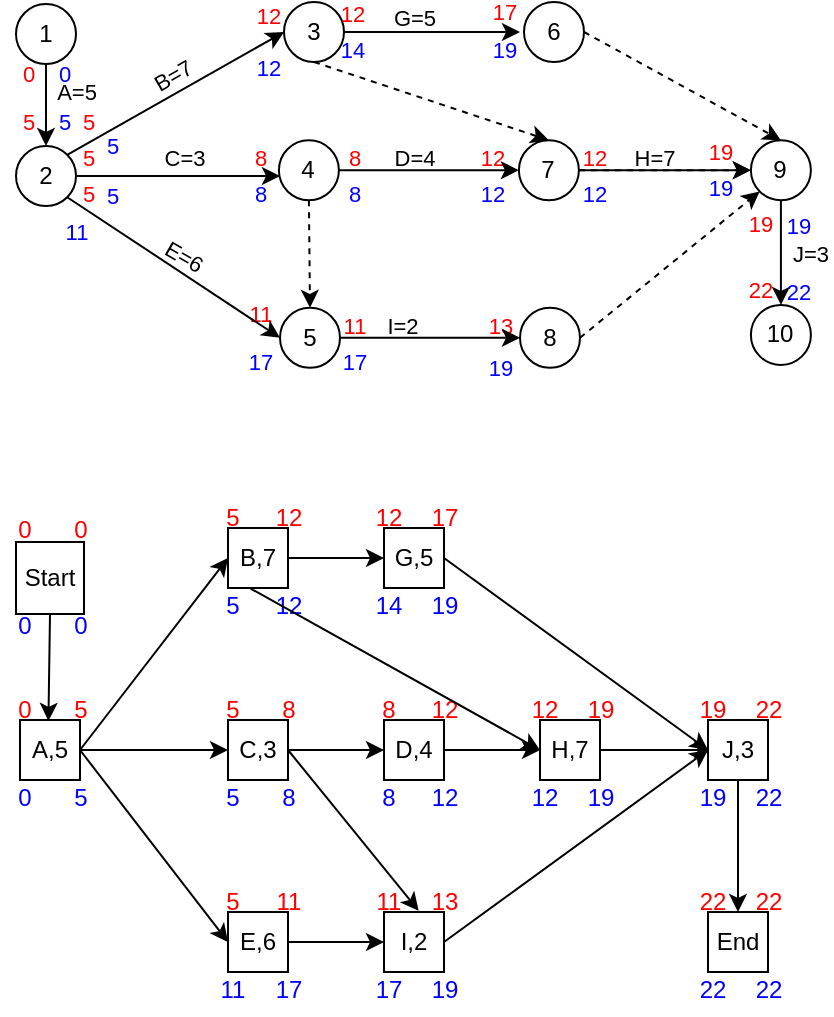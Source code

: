 <mxfile version="15.8.9" type="device"><diagram id="uVX4s0D0D5wJPkP-aXbL" name="Page-1"><mxGraphModel dx="865" dy="484" grid="0" gridSize="6" guides="0" tooltips="1" connect="1" arrows="1" fold="1" page="1" pageScale="1" pageWidth="827" pageHeight="1169" math="0" shadow="0"><root><mxCell id="0"/><mxCell id="1" parent="0"/><mxCell id="Ja3erZpNM0icFatJ61f2-1" value="1" style="ellipse;whiteSpace=wrap;html=1;aspect=fixed;labelBackgroundColor=none;" parent="1" vertex="1"><mxGeometry x="198" y="19" width="30" height="30" as="geometry"/></mxCell><mxCell id="Ja3erZpNM0icFatJ61f2-2" value="2" style="ellipse;whiteSpace=wrap;html=1;aspect=fixed;labelBackgroundColor=none;" parent="1" vertex="1"><mxGeometry x="198" y="90" width="30" height="30" as="geometry"/></mxCell><mxCell id="Ja3erZpNM0icFatJ61f2-9" value="" style="endArrow=classic;html=1;rounded=0;labelBackgroundColor=none;entryX=0.5;entryY=0;entryDx=0;entryDy=0;exitX=0.5;exitY=1;exitDx=0;exitDy=0;" parent="1" source="Ja3erZpNM0icFatJ61f2-1" target="Ja3erZpNM0icFatJ61f2-2" edge="1"><mxGeometry width="50" height="50" relative="1" as="geometry"><mxPoint x="213" y="54" as="sourcePoint"/><mxPoint x="356" y="192" as="targetPoint"/></mxGeometry></mxCell><mxCell id="Ja3erZpNM0icFatJ61f2-10" value="A=5&lt;br&gt;" style="edgeLabel;html=1;align=center;verticalAlign=middle;resizable=0;points=[];labelBackgroundColor=none;" parent="Ja3erZpNM0icFatJ61f2-9" vertex="1" connectable="0"><mxGeometry x="-0.162" relative="1" as="geometry"><mxPoint x="15" y="-3" as="offset"/></mxGeometry></mxCell><mxCell id="Ja3erZpNM0icFatJ61f2-11" value="0" style="edgeLabel;html=1;align=center;verticalAlign=middle;resizable=0;points=[];labelBackgroundColor=none;fontColor=#FF0000;" parent="Ja3erZpNM0icFatJ61f2-9" vertex="1" connectable="0"><mxGeometry x="-0.796" y="2" relative="1" as="geometry"><mxPoint x="-11" y="1" as="offset"/></mxGeometry></mxCell><mxCell id="Ja3erZpNM0icFatJ61f2-12" value="5" style="edgeLabel;html=1;align=center;verticalAlign=middle;resizable=0;points=[];labelBackgroundColor=none;fontColor=#FF0000;" parent="Ja3erZpNM0icFatJ61f2-9" vertex="1" connectable="0"><mxGeometry x="0.715" relative="1" as="geometry"><mxPoint x="-9" y="-6" as="offset"/></mxGeometry></mxCell><mxCell id="Ja3erZpNM0icFatJ61f2-41" value="0" style="edgeLabel;html=1;align=center;verticalAlign=middle;resizable=0;points=[];labelBackgroundColor=none;fontColor=#0000FF;" parent="Ja3erZpNM0icFatJ61f2-9" vertex="1" connectable="0"><mxGeometry x="-0.796" y="2" relative="1" as="geometry"><mxPoint x="7" y="1" as="offset"/></mxGeometry></mxCell><mxCell id="Ja3erZpNM0icFatJ61f2-42" value="5" style="edgeLabel;html=1;align=center;verticalAlign=middle;resizable=0;points=[];labelBackgroundColor=none;fontColor=#0000FF;" parent="Ja3erZpNM0icFatJ61f2-9" vertex="1" connectable="0"><mxGeometry x="0.715" relative="1" as="geometry"><mxPoint x="9" y="-6" as="offset"/></mxGeometry></mxCell><mxCell id="r0F6bWUmdXUoHS1AYAw5-54" value="5" style="edgeLabel;html=1;align=center;verticalAlign=middle;resizable=0;points=[];labelBackgroundColor=none;fontColor=#FF0000;" vertex="1" connectable="0" parent="Ja3erZpNM0icFatJ61f2-9"><mxGeometry x="0.715" relative="1" as="geometry"><mxPoint x="21" y="-6" as="offset"/></mxGeometry></mxCell><mxCell id="r0F6bWUmdXUoHS1AYAw5-55" value="5" style="edgeLabel;html=1;align=center;verticalAlign=middle;resizable=0;points=[];labelBackgroundColor=none;fontColor=#FF0000;" vertex="1" connectable="0" parent="Ja3erZpNM0icFatJ61f2-9"><mxGeometry x="0.715" relative="1" as="geometry"><mxPoint x="21" y="12" as="offset"/></mxGeometry></mxCell><mxCell id="r0F6bWUmdXUoHS1AYAw5-56" value="5" style="edgeLabel;html=1;align=center;verticalAlign=middle;resizable=0;points=[];labelBackgroundColor=none;fontColor=#FF0000;" vertex="1" connectable="0" parent="Ja3erZpNM0icFatJ61f2-9"><mxGeometry x="0.715" relative="1" as="geometry"><mxPoint x="21" y="30" as="offset"/></mxGeometry></mxCell><mxCell id="Ja3erZpNM0icFatJ61f2-20" value="3" style="ellipse;whiteSpace=wrap;html=1;aspect=fixed;labelBackgroundColor=none;" parent="1" vertex="1"><mxGeometry x="332" y="18" width="30" height="30" as="geometry"/></mxCell><mxCell id="Ja3erZpNM0icFatJ61f2-21" value="" style="endArrow=classic;html=1;rounded=0;labelBackgroundColor=none;entryX=0;entryY=0.5;entryDx=0;entryDy=0;exitX=1;exitY=0;exitDx=0;exitDy=0;" parent="1" source="Ja3erZpNM0icFatJ61f2-2" target="Ja3erZpNM0icFatJ61f2-20" edge="1"><mxGeometry width="50" height="50" relative="1" as="geometry"><mxPoint x="306" y="212" as="sourcePoint"/><mxPoint x="356" y="162" as="targetPoint"/></mxGeometry></mxCell><mxCell id="Ja3erZpNM0icFatJ61f2-23" value="12" style="edgeLabel;html=1;align=center;verticalAlign=middle;resizable=0;points=[];labelBackgroundColor=none;fontColor=#FF0000;" parent="Ja3erZpNM0icFatJ61f2-21" vertex="1" connectable="0"><mxGeometry x="0.724" y="-1" relative="1" as="geometry"><mxPoint x="6" y="-18" as="offset"/></mxGeometry></mxCell><mxCell id="Ja3erZpNM0icFatJ61f2-25" value="5" style="edgeLabel;html=1;align=center;verticalAlign=middle;resizable=0;points=[];labelBackgroundColor=none;fontColor=#0000FF;" parent="Ja3erZpNM0icFatJ61f2-21" vertex="1" connectable="0"><mxGeometry x="-0.64" relative="1" as="geometry"><mxPoint x="3" y="31" as="offset"/></mxGeometry></mxCell><mxCell id="Ja3erZpNM0icFatJ61f2-26" value="12" style="edgeLabel;html=1;align=center;verticalAlign=middle;resizable=0;points=[];labelBackgroundColor=none;fontColor=#0000FF;" parent="Ja3erZpNM0icFatJ61f2-21" vertex="1" connectable="0"><mxGeometry x="0.724" y="-1" relative="1" as="geometry"><mxPoint x="6" y="8" as="offset"/></mxGeometry></mxCell><mxCell id="r0F6bWUmdXUoHS1AYAw5-51" value="B=7" style="edgeLabel;html=1;align=center;verticalAlign=middle;resizable=0;points=[];rotation=-30;labelBackgroundColor=none;" vertex="1" connectable="0" parent="Ja3erZpNM0icFatJ61f2-21"><mxGeometry x="-0.252" y="1" relative="1" as="geometry"><mxPoint x="12" y="-16" as="offset"/></mxGeometry></mxCell><mxCell id="Ja3erZpNM0icFatJ61f2-47" value="" style="endArrow=classic;html=1;rounded=0;labelBackgroundColor=none;exitX=1;exitY=0.5;exitDx=0;exitDy=0;" parent="1" source="Ja3erZpNM0icFatJ61f2-20" edge="1"><mxGeometry width="50" height="50" relative="1" as="geometry"><mxPoint x="306" y="200" as="sourcePoint"/><mxPoint x="450" y="33" as="targetPoint"/></mxGeometry></mxCell><mxCell id="Ja3erZpNM0icFatJ61f2-48" value="G=5" style="edgeLabel;html=1;align=center;verticalAlign=middle;resizable=0;points=[];rotation=0;labelBackgroundColor=none;" parent="Ja3erZpNM0icFatJ61f2-47" vertex="1" connectable="0"><mxGeometry x="-0.153" y="1" relative="1" as="geometry"><mxPoint x="-3" y="-6" as="offset"/></mxGeometry></mxCell><mxCell id="Ja3erZpNM0icFatJ61f2-49" value="12" style="edgeLabel;html=1;align=center;verticalAlign=middle;resizable=0;points=[];labelBackgroundColor=none;fontColor=#FF0000;" parent="Ja3erZpNM0icFatJ61f2-47" vertex="1" connectable="0"><mxGeometry x="-0.815" y="3" relative="1" as="geometry"><mxPoint x="-4" y="-6" as="offset"/></mxGeometry></mxCell><mxCell id="Ja3erZpNM0icFatJ61f2-50" value="17" style="edgeLabel;html=1;align=center;verticalAlign=middle;resizable=0;points=[];labelBackgroundColor=none;fontColor=#FF0000;" parent="Ja3erZpNM0icFatJ61f2-47" vertex="1" connectable="0"><mxGeometry x="0.805" relative="1" as="geometry"><mxPoint y="-10" as="offset"/></mxGeometry></mxCell><mxCell id="Ja3erZpNM0icFatJ61f2-52" value="14" style="edgeLabel;html=1;align=center;verticalAlign=middle;resizable=0;points=[];labelBackgroundColor=none;fontColor=#0000FF;" parent="Ja3erZpNM0icFatJ61f2-47" vertex="1" connectable="0"><mxGeometry x="-0.815" y="3" relative="1" as="geometry"><mxPoint x="-4" y="12" as="offset"/></mxGeometry></mxCell><mxCell id="Ja3erZpNM0icFatJ61f2-55" value="Start" style="rounded=0;whiteSpace=wrap;html=1;labelBackgroundColor=none;fontColor=#000000;" parent="1" vertex="1"><mxGeometry x="198" y="288" width="34" height="36" as="geometry"/></mxCell><mxCell id="Ja3erZpNM0icFatJ61f2-56" value="A,5" style="rounded=0;whiteSpace=wrap;html=1;labelBackgroundColor=none;fontColor=#000000;aspect=fixed;" parent="1" vertex="1"><mxGeometry x="200" y="377" width="30" height="30" as="geometry"/></mxCell><mxCell id="Ja3erZpNM0icFatJ61f2-65" value="" style="endArrow=classic;html=1;rounded=0;labelBackgroundColor=none;fontColor=#000000;entryX=1.011;entryY=0.682;entryDx=0;entryDy=0;exitX=1;exitY=0.5;exitDx=0;exitDy=0;entryPerimeter=0;" parent="1" source="r0F6bWUmdXUoHS1AYAw5-90" target="r0F6bWUmdXUoHS1AYAw5-111" edge="1"><mxGeometry width="50" height="50" relative="1" as="geometry"><mxPoint x="534" y="344" as="sourcePoint"/><mxPoint x="734" y="288" as="targetPoint"/></mxGeometry></mxCell><mxCell id="Ja3erZpNM0icFatJ61f2-67" value="" style="endArrow=classic;html=1;rounded=0;labelBackgroundColor=none;fontColor=#000000;entryX=0;entryY=0.5;entryDx=0;entryDy=0;exitX=1;exitY=0.5;exitDx=0;exitDy=0;" parent="1" source="Ja3erZpNM0icFatJ61f2-56" target="r0F6bWUmdXUoHS1AYAw5-90" edge="1"><mxGeometry width="50" height="50" relative="1" as="geometry"><mxPoint x="336" y="340.5" as="sourcePoint"/><mxPoint x="426" y="258" as="targetPoint"/></mxGeometry></mxCell><mxCell id="Ja3erZpNM0icFatJ61f2-68" value="" style="endArrow=classic;html=1;rounded=0;labelBackgroundColor=none;fontColor=#000000;entryX=0;entryY=0.5;entryDx=0;entryDy=0;exitX=1;exitY=0.5;exitDx=0;exitDy=0;" parent="1" source="Ja3erZpNM0icFatJ61f2-82" target="r0F6bWUmdXUoHS1AYAw5-100" edge="1"><mxGeometry width="50" height="50" relative="1" as="geometry"><mxPoint x="334" y="283" as="sourcePoint"/><mxPoint x="422" y="282" as="targetPoint"/></mxGeometry></mxCell><mxCell id="Ja3erZpNM0icFatJ61f2-70" value="" style="endArrow=classic;html=1;rounded=0;labelBackgroundColor=none;fontColor=#000000;entryX=0;entryY=0.5;entryDx=0;entryDy=0;exitX=1;exitY=0.5;exitDx=0;exitDy=0;" parent="1" source="Ja3erZpNM0icFatJ61f2-56" target="r0F6bWUmdXUoHS1AYAw5-95" edge="1"><mxGeometry width="50" height="50" relative="1" as="geometry"><mxPoint x="582.0" y="314.0" as="sourcePoint"/><mxPoint x="658" y="246" as="targetPoint"/></mxGeometry></mxCell><mxCell id="Ja3erZpNM0icFatJ61f2-71" value="" style="endArrow=classic;html=1;rounded=0;labelBackgroundColor=none;fontColor=#000000;entryX=0;entryY=0.5;entryDx=0;entryDy=0;exitX=1;exitY=0.5;exitDx=0;exitDy=0;" parent="1" source="Ja3erZpNM0icFatJ61f2-56" target="Ja3erZpNM0icFatJ61f2-82" edge="1"><mxGeometry width="50" height="50" relative="1" as="geometry"><mxPoint x="254" y="336" as="sourcePoint"/><mxPoint x="304.0" y="283" as="targetPoint"/></mxGeometry></mxCell><mxCell id="Ja3erZpNM0icFatJ61f2-73" value="" style="endArrow=classic;html=1;rounded=0;labelBackgroundColor=none;fontColor=#000000;entryX=1.009;entryY=0.728;entryDx=0;entryDy=0;exitX=0.5;exitY=1;exitDx=0;exitDy=0;entryPerimeter=0;" parent="1" source="Ja3erZpNM0icFatJ61f2-55" target="Ja3erZpNM0icFatJ61f2-78" edge="1"><mxGeometry width="50" height="50" relative="1" as="geometry"><mxPoint x="304" y="444" as="sourcePoint"/><mxPoint x="354" y="394" as="targetPoint"/></mxGeometry></mxCell><mxCell id="Ja3erZpNM0icFatJ61f2-78" value="0" style="text;html=1;align=center;verticalAlign=middle;resizable=0;points=[];autosize=1;strokeColor=none;fillColor=none;fontColor=#FF0000;" parent="1" vertex="1"><mxGeometry x="190" y="360" width="24" height="24" as="geometry"/></mxCell><mxCell id="Ja3erZpNM0icFatJ61f2-79" value="5" style="text;html=1;align=center;verticalAlign=middle;resizable=0;points=[];autosize=1;strokeColor=none;fillColor=none;fontColor=#FF0000;" parent="1" vertex="1"><mxGeometry x="218" y="360" width="24" height="24" as="geometry"/></mxCell><mxCell id="Ja3erZpNM0icFatJ61f2-80" value="0" style="text;html=1;align=center;verticalAlign=middle;resizable=0;points=[];autosize=1;strokeColor=none;fillColor=none;fontColor=#0000FF;" parent="1" vertex="1"><mxGeometry x="190" y="404" width="24" height="24" as="geometry"/></mxCell><mxCell id="Ja3erZpNM0icFatJ61f2-81" value="5" style="text;html=1;align=center;verticalAlign=middle;resizable=0;points=[];autosize=1;strokeColor=none;fillColor=none;fontColor=#0000FF;" parent="1" vertex="1"><mxGeometry x="218" y="404" width="24" height="24" as="geometry"/></mxCell><mxCell id="Ja3erZpNM0icFatJ61f2-82" value="B,7" style="rounded=0;whiteSpace=wrap;html=1;labelBackgroundColor=none;fontColor=#000000;aspect=fixed;" parent="1" vertex="1"><mxGeometry x="304" y="281" width="30" height="30" as="geometry"/></mxCell><mxCell id="Ja3erZpNM0icFatJ61f2-83" value="5" style="text;html=1;align=center;verticalAlign=middle;resizable=0;points=[];autosize=1;strokeColor=none;fillColor=none;fontColor=#FF0000;" parent="1" vertex="1"><mxGeometry x="294" y="264" width="24" height="24" as="geometry"/></mxCell><mxCell id="Ja3erZpNM0icFatJ61f2-84" value="12" style="text;html=1;align=center;verticalAlign=middle;resizable=0;points=[];autosize=1;strokeColor=none;fillColor=none;fontColor=#FF0000;" parent="1" vertex="1"><mxGeometry x="319" y="264" width="30" height="24" as="geometry"/></mxCell><mxCell id="Ja3erZpNM0icFatJ61f2-85" value="5" style="text;html=1;align=center;verticalAlign=middle;resizable=0;points=[];autosize=1;strokeColor=none;fillColor=none;fontColor=#0000FF;" parent="1" vertex="1"><mxGeometry x="294" y="308" width="24" height="24" as="geometry"/></mxCell><mxCell id="Ja3erZpNM0icFatJ61f2-86" value="12" style="text;html=1;align=center;verticalAlign=middle;resizable=0;points=[];autosize=1;strokeColor=none;fillColor=none;fontColor=#0000FF;" parent="1" vertex="1"><mxGeometry x="319" y="308" width="30" height="24" as="geometry"/></mxCell><mxCell id="r0F6bWUmdXUoHS1AYAw5-3" value="" style="endArrow=classic;html=1;rounded=0;exitX=1;exitY=0.5;exitDx=0;exitDy=0;entryX=0;entryY=0.5;entryDx=0;entryDy=0;" edge="1" parent="1" source="Ja3erZpNM0icFatJ61f2-2"><mxGeometry width="50" height="50" relative="1" as="geometry"><mxPoint x="366" y="164" as="sourcePoint"/><mxPoint x="330.0" y="105" as="targetPoint"/></mxGeometry></mxCell><mxCell id="r0F6bWUmdXUoHS1AYAw5-52" value="C=3" style="edgeLabel;html=1;align=center;verticalAlign=middle;resizable=0;points=[];labelBackgroundColor=none;" vertex="1" connectable="0" parent="r0F6bWUmdXUoHS1AYAw5-3"><mxGeometry x="-0.337" y="-2" relative="1" as="geometry"><mxPoint x="20" y="-11" as="offset"/></mxGeometry></mxCell><mxCell id="r0F6bWUmdXUoHS1AYAw5-5" value="4" style="ellipse;whiteSpace=wrap;html=1;aspect=fixed;labelBackgroundColor=none;" vertex="1" parent="1"><mxGeometry x="329.45" y="87.11" width="30" height="30" as="geometry"/></mxCell><mxCell id="r0F6bWUmdXUoHS1AYAw5-6" value="8" style="edgeLabel;html=1;align=center;verticalAlign=middle;resizable=0;points=[];labelBackgroundColor=none;fontColor=#FF0000;" vertex="1" connectable="0" parent="1"><mxGeometry x="320.003" y="96.002" as="geometry"/></mxCell><mxCell id="r0F6bWUmdXUoHS1AYAw5-8" value="8" style="edgeLabel;html=1;align=center;verticalAlign=middle;resizable=0;points=[];labelBackgroundColor=none;fontColor=#FF0000;" vertex="1" connectable="0" parent="1"><mxGeometry x="366.329" y="96.003" as="geometry"/></mxCell><mxCell id="r0F6bWUmdXUoHS1AYAw5-10" value="5" style="ellipse;whiteSpace=wrap;html=1;aspect=fixed;labelBackgroundColor=none;" vertex="1" parent="1"><mxGeometry x="330" y="170.89" width="30" height="30" as="geometry"/></mxCell><mxCell id="r0F6bWUmdXUoHS1AYAw5-11" value="11" style="edgeLabel;html=1;align=center;verticalAlign=middle;resizable=0;points=[];labelBackgroundColor=none;fontColor=#FF0000;" vertex="1" connectable="0" parent="1"><mxGeometry x="320.003" y="174.002" as="geometry"/></mxCell><mxCell id="r0F6bWUmdXUoHS1AYAw5-12" value="17" style="edgeLabel;html=1;align=center;verticalAlign=middle;resizable=0;points=[];labelBackgroundColor=none;fontColor=#0000FF;" vertex="1" connectable="0" parent="1"><mxGeometry x="320.003" y="198.052" as="geometry"/></mxCell><mxCell id="r0F6bWUmdXUoHS1AYAw5-13" value="11" style="edgeLabel;html=1;align=center;verticalAlign=middle;resizable=0;points=[];labelBackgroundColor=none;fontColor=#FF0000;" vertex="1" connectable="0" parent="1"><mxGeometry x="366.329" y="180.053" as="geometry"/></mxCell><mxCell id="r0F6bWUmdXUoHS1AYAw5-14" value="17" style="edgeLabel;html=1;align=center;verticalAlign=middle;resizable=0;points=[];labelBackgroundColor=none;fontColor=#0000FF;" vertex="1" connectable="0" parent="1"><mxGeometry x="366.329" y="198.053" as="geometry"/></mxCell><mxCell id="r0F6bWUmdXUoHS1AYAw5-15" value="6" style="ellipse;whiteSpace=wrap;html=1;aspect=fixed;labelBackgroundColor=none;" vertex="1" parent="1"><mxGeometry x="452" y="18" width="30" height="30" as="geometry"/></mxCell><mxCell id="r0F6bWUmdXUoHS1AYAw5-17" value="19" style="edgeLabel;html=1;align=center;verticalAlign=middle;resizable=0;points=[];labelBackgroundColor=none;fontColor=#0000FF;" vertex="1" connectable="0" parent="1"><mxGeometry x="442.0" y="41.998" as="geometry"/></mxCell><mxCell id="r0F6bWUmdXUoHS1AYAw5-64" value="" style="edgeStyle=orthogonalEdgeStyle;rounded=0;orthogonalLoop=1;jettySize=auto;html=1;dashed=1;labelBackgroundColor=none;" edge="1" parent="1" source="r0F6bWUmdXUoHS1AYAw5-20" target="r0F6bWUmdXUoHS1AYAw5-30"><mxGeometry relative="1" as="geometry"/></mxCell><mxCell id="r0F6bWUmdXUoHS1AYAw5-20" value="7" style="ellipse;whiteSpace=wrap;html=1;aspect=fixed;labelBackgroundColor=none;" vertex="1" parent="1"><mxGeometry x="449.45" y="87.11" width="30" height="30" as="geometry"/></mxCell><mxCell id="r0F6bWUmdXUoHS1AYAw5-21" value="12" style="edgeLabel;html=1;align=center;verticalAlign=middle;resizable=0;points=[];labelBackgroundColor=none;fontColor=#FF0000;" vertex="1" connectable="0" parent="1"><mxGeometry x="436.003" y="96.002" as="geometry"/></mxCell><mxCell id="r0F6bWUmdXUoHS1AYAw5-23" value="12" style="edgeLabel;html=1;align=center;verticalAlign=middle;resizable=0;points=[];labelBackgroundColor=none;fontColor=#FF0000;" vertex="1" connectable="0" parent="1"><mxGeometry x="486.329" y="96.003" as="geometry"/></mxCell><mxCell id="r0F6bWUmdXUoHS1AYAw5-25" value="8" style="ellipse;whiteSpace=wrap;html=1;aspect=fixed;labelBackgroundColor=none;" vertex="1" parent="1"><mxGeometry x="450" y="170.89" width="30" height="30" as="geometry"/></mxCell><mxCell id="r0F6bWUmdXUoHS1AYAw5-26" value="13" style="edgeLabel;html=1;align=center;verticalAlign=middle;resizable=0;points=[];labelBackgroundColor=none;fontColor=#FF0000;" vertex="1" connectable="0" parent="1"><mxGeometry x="440.003" y="180.052" as="geometry"/></mxCell><mxCell id="r0F6bWUmdXUoHS1AYAw5-27" value="19" style="edgeLabel;html=1;align=center;verticalAlign=middle;resizable=0;points=[];labelBackgroundColor=none;fontColor=#0000FF;" vertex="1" connectable="0" parent="1"><mxGeometry x="440.003" y="200.892" as="geometry"/></mxCell><mxCell id="r0F6bWUmdXUoHS1AYAw5-30" value="9" style="ellipse;whiteSpace=wrap;html=1;aspect=fixed;labelBackgroundColor=none;" vertex="1" parent="1"><mxGeometry x="565.45" y="87.11" width="30" height="30" as="geometry"/></mxCell><mxCell id="r0F6bWUmdXUoHS1AYAw5-31" value="19" style="edgeLabel;html=1;align=center;verticalAlign=middle;resizable=0;points=[];labelBackgroundColor=none;fontColor=#FF0000;" vertex="1" connectable="0" parent="1"><mxGeometry x="552.003" y="102.002" as="geometry"><mxPoint x="-2" y="-9" as="offset"/></mxGeometry></mxCell><mxCell id="r0F6bWUmdXUoHS1AYAw5-33" value="19" style="edgeLabel;html=1;align=center;verticalAlign=middle;resizable=0;points=[];labelBackgroundColor=none;fontColor=#FF0000;" vertex="1" connectable="0" parent="1"><mxGeometry x="585.999" y="102.113" as="geometry"><mxPoint x="-16" y="27" as="offset"/></mxGeometry></mxCell><mxCell id="r0F6bWUmdXUoHS1AYAw5-34" value="19" style="edgeLabel;html=1;align=center;verticalAlign=middle;resizable=0;points=[];labelBackgroundColor=none;fontColor=#0000FF;" vertex="1" connectable="0" parent="1"><mxGeometry x="605.999" y="117.113" as="geometry"><mxPoint x="-17" y="13" as="offset"/></mxGeometry></mxCell><mxCell id="r0F6bWUmdXUoHS1AYAw5-35" value="10" style="ellipse;whiteSpace=wrap;html=1;aspect=fixed;labelBackgroundColor=none;" vertex="1" parent="1"><mxGeometry x="565.45" y="169.44" width="30" height="30" as="geometry"/></mxCell><mxCell id="r0F6bWUmdXUoHS1AYAw5-36" value="22" style="edgeLabel;html=1;align=center;verticalAlign=middle;resizable=0;points=[];labelBackgroundColor=none;fontColor=#FF0000;" vertex="1" connectable="0" parent="1"><mxGeometry x="570.003" y="162.002" as="geometry"/></mxCell><mxCell id="r0F6bWUmdXUoHS1AYAw5-40" value="" style="endArrow=classic;html=1;rounded=0;entryX=0.5;entryY=0;entryDx=0;entryDy=0;exitX=0.5;exitY=1;exitDx=0;exitDy=0;labelBackgroundColor=none;" edge="1" parent="1" source="r0F6bWUmdXUoHS1AYAw5-30" target="r0F6bWUmdXUoHS1AYAw5-35"><mxGeometry width="50" height="50" relative="1" as="geometry"><mxPoint x="366" y="164" as="sourcePoint"/><mxPoint x="416" y="114" as="targetPoint"/></mxGeometry></mxCell><mxCell id="r0F6bWUmdXUoHS1AYAw5-63" value="J=3" style="edgeLabel;html=1;align=center;verticalAlign=middle;resizable=0;points=[];labelBackgroundColor=none;" vertex="1" connectable="0" parent="r0F6bWUmdXUoHS1AYAw5-40"><mxGeometry x="-0.316" y="1" relative="1" as="geometry"><mxPoint x="13" y="9" as="offset"/></mxGeometry></mxCell><mxCell id="r0F6bWUmdXUoHS1AYAw5-41" value="" style="endArrow=classic;html=1;rounded=0;entryX=0;entryY=0.5;entryDx=0;entryDy=0;exitX=1;exitY=0.5;exitDx=0;exitDy=0;labelBackgroundColor=none;" edge="1" parent="1" source="r0F6bWUmdXUoHS1AYAw5-20" target="r0F6bWUmdXUoHS1AYAw5-30"><mxGeometry width="50" height="50" relative="1" as="geometry"><mxPoint x="366" y="164" as="sourcePoint"/><mxPoint x="416" y="114" as="targetPoint"/></mxGeometry></mxCell><mxCell id="r0F6bWUmdXUoHS1AYAw5-59" value="H=7" style="edgeLabel;html=1;align=center;verticalAlign=middle;resizable=0;points=[];labelBackgroundColor=none;" vertex="1" connectable="0" parent="r0F6bWUmdXUoHS1AYAw5-41"><mxGeometry x="-0.208" y="1" relative="1" as="geometry"><mxPoint x="3" y="-5" as="offset"/></mxGeometry></mxCell><mxCell id="r0F6bWUmdXUoHS1AYAw5-42" value="" style="endArrow=classic;html=1;rounded=0;entryX=0;entryY=0.5;entryDx=0;entryDy=0;exitX=1;exitY=0.5;exitDx=0;exitDy=0;labelBackgroundColor=none;" edge="1" parent="1" source="r0F6bWUmdXUoHS1AYAw5-10" target="r0F6bWUmdXUoHS1AYAw5-25"><mxGeometry width="50" height="50" relative="1" as="geometry"><mxPoint x="366" y="164" as="sourcePoint"/><mxPoint x="416" y="114" as="targetPoint"/></mxGeometry></mxCell><mxCell id="r0F6bWUmdXUoHS1AYAw5-58" value="I=2" style="edgeLabel;html=1;align=center;verticalAlign=middle;resizable=0;points=[];labelBackgroundColor=none;" vertex="1" connectable="0" parent="r0F6bWUmdXUoHS1AYAw5-42"><mxGeometry x="-0.317" y="1" relative="1" as="geometry"><mxPoint y="-5" as="offset"/></mxGeometry></mxCell><mxCell id="r0F6bWUmdXUoHS1AYAw5-43" value="" style="endArrow=classic;html=1;rounded=0;entryX=0;entryY=0.5;entryDx=0;entryDy=0;exitX=1;exitY=0.5;exitDx=0;exitDy=0;labelBackgroundColor=none;" edge="1" parent="1" source="r0F6bWUmdXUoHS1AYAw5-5" target="r0F6bWUmdXUoHS1AYAw5-20"><mxGeometry width="50" height="50" relative="1" as="geometry"><mxPoint x="366" y="164" as="sourcePoint"/><mxPoint x="416" y="114" as="targetPoint"/></mxGeometry></mxCell><mxCell id="r0F6bWUmdXUoHS1AYAw5-57" value="D=4" style="edgeLabel;html=1;align=center;verticalAlign=middle;resizable=0;points=[];labelBackgroundColor=none;" vertex="1" connectable="0" parent="r0F6bWUmdXUoHS1AYAw5-43"><mxGeometry x="-0.335" y="2" relative="1" as="geometry"><mxPoint x="7" y="-4" as="offset"/></mxGeometry></mxCell><mxCell id="r0F6bWUmdXUoHS1AYAw5-44" value="" style="endArrow=classic;html=1;rounded=0;exitX=1;exitY=1;exitDx=0;exitDy=0;entryX=0;entryY=0.5;entryDx=0;entryDy=0;" edge="1" parent="1" source="Ja3erZpNM0icFatJ61f2-2" target="r0F6bWUmdXUoHS1AYAw5-10"><mxGeometry width="50" height="50" relative="1" as="geometry"><mxPoint x="366" y="164" as="sourcePoint"/><mxPoint x="416" y="114" as="targetPoint"/></mxGeometry></mxCell><mxCell id="r0F6bWUmdXUoHS1AYAw5-53" value="E=6" style="edgeLabel;html=1;align=center;verticalAlign=middle;resizable=0;points=[];rotation=30;labelBackgroundColor=none;" vertex="1" connectable="0" parent="r0F6bWUmdXUoHS1AYAw5-44"><mxGeometry x="-0.351" y="-1" relative="1" as="geometry"><mxPoint x="24" y="5" as="offset"/></mxGeometry></mxCell><mxCell id="r0F6bWUmdXUoHS1AYAw5-78" value="11" style="edgeLabel;html=1;align=center;verticalAlign=middle;resizable=0;points=[];fontColor=#0000FF;" vertex="1" connectable="0" parent="r0F6bWUmdXUoHS1AYAw5-44"><mxGeometry x="-0.76" y="-3" relative="1" as="geometry"><mxPoint x="-7" y="6" as="offset"/></mxGeometry></mxCell><mxCell id="r0F6bWUmdXUoHS1AYAw5-49" value="" style="endArrow=classic;html=1;rounded=0;dashed=1;entryX=0.5;entryY=0;entryDx=0;entryDy=0;exitX=0.5;exitY=1;exitDx=0;exitDy=0;labelBackgroundColor=none;" edge="1" parent="1" source="r0F6bWUmdXUoHS1AYAw5-5" target="r0F6bWUmdXUoHS1AYAw5-10"><mxGeometry width="50" height="50" relative="1" as="geometry"><mxPoint x="366" y="164" as="sourcePoint"/><mxPoint x="416" y="114" as="targetPoint"/></mxGeometry></mxCell><mxCell id="r0F6bWUmdXUoHS1AYAw5-60" value="" style="endArrow=classic;html=1;rounded=0;dashed=1;entryX=0.5;entryY=0;entryDx=0;entryDy=0;exitX=0.5;exitY=1;exitDx=0;exitDy=0;labelBackgroundColor=none;" edge="1" parent="1" source="Ja3erZpNM0icFatJ61f2-20" target="r0F6bWUmdXUoHS1AYAw5-20"><mxGeometry width="50" height="50" relative="1" as="geometry"><mxPoint x="372" y="170" as="sourcePoint"/><mxPoint x="422" y="120.0" as="targetPoint"/></mxGeometry></mxCell><mxCell id="r0F6bWUmdXUoHS1AYAw5-61" value="" style="endArrow=classic;html=1;rounded=0;dashed=1;entryX=0;entryY=1;entryDx=0;entryDy=0;exitX=1;exitY=0.5;exitDx=0;exitDy=0;labelBackgroundColor=none;" edge="1" parent="1" source="r0F6bWUmdXUoHS1AYAw5-25" target="r0F6bWUmdXUoHS1AYAw5-30"><mxGeometry width="50" height="50" relative="1" as="geometry"><mxPoint x="502" y="176" as="sourcePoint"/><mxPoint x="552" y="126.0" as="targetPoint"/></mxGeometry></mxCell><mxCell id="r0F6bWUmdXUoHS1AYAw5-62" value="" style="endArrow=classic;html=1;rounded=0;dashed=1;entryX=0.5;entryY=0;entryDx=0;entryDy=0;exitX=1;exitY=0.5;exitDx=0;exitDy=0;labelBackgroundColor=none;" edge="1" parent="1" source="r0F6bWUmdXUoHS1AYAw5-15" target="r0F6bWUmdXUoHS1AYAw5-30"><mxGeometry width="50" height="50" relative="1" as="geometry"><mxPoint x="384" y="182" as="sourcePoint"/><mxPoint x="434" y="132.0" as="targetPoint"/></mxGeometry></mxCell><mxCell id="r0F6bWUmdXUoHS1AYAw5-65" value="22" style="edgeLabel;html=1;align=center;verticalAlign=middle;resizable=0;points=[];labelBackgroundColor=none;fontColor=#0000FF;" vertex="1" connectable="0" parent="1"><mxGeometry x="605.999" y="150.003" as="geometry"><mxPoint x="-17" y="13" as="offset"/></mxGeometry></mxCell><mxCell id="r0F6bWUmdXUoHS1AYAw5-73" value="8" style="edgeLabel;html=1;align=center;verticalAlign=middle;resizable=0;points=[];labelBackgroundColor=none;fontColor=#0000FF;" vertex="1" connectable="0" parent="1"><mxGeometry x="320.003" y="114.002" as="geometry"/></mxCell><mxCell id="r0F6bWUmdXUoHS1AYAw5-74" value="8" style="edgeLabel;html=1;align=center;verticalAlign=middle;resizable=0;points=[];labelBackgroundColor=none;fontColor=#0000FF;" vertex="1" connectable="0" parent="1"><mxGeometry x="366.329" y="114.003" as="geometry"/></mxCell><mxCell id="r0F6bWUmdXUoHS1AYAw5-75" value="12" style="edgeLabel;html=1;align=center;verticalAlign=middle;resizable=0;points=[];labelBackgroundColor=none;fontColor=#0000FF;" vertex="1" connectable="0" parent="1"><mxGeometry x="436.003" y="114.002" as="geometry"/></mxCell><mxCell id="r0F6bWUmdXUoHS1AYAw5-76" value="12" style="edgeLabel;html=1;align=center;verticalAlign=middle;resizable=0;points=[];labelBackgroundColor=none;fontColor=#0000FF;" vertex="1" connectable="0" parent="1"><mxGeometry x="486.329" y="114.003" as="geometry"/></mxCell><mxCell id="r0F6bWUmdXUoHS1AYAw5-77" value="19" style="edgeLabel;html=1;align=center;verticalAlign=middle;resizable=0;points=[];labelBackgroundColor=none;fontColor=#0000FF;" vertex="1" connectable="0" parent="1"><mxGeometry x="552.003" y="120.002" as="geometry"><mxPoint x="-2" y="-9" as="offset"/></mxGeometry></mxCell><mxCell id="r0F6bWUmdXUoHS1AYAw5-79" value="5" style="edgeLabel;html=1;align=center;verticalAlign=middle;resizable=0;points=[];labelBackgroundColor=none;fontColor=#0000FF;" vertex="1" connectable="0" parent="1"><mxGeometry x="255.999" y="122.997" as="geometry"><mxPoint x="-10" y="-33" as="offset"/></mxGeometry></mxCell><mxCell id="r0F6bWUmdXUoHS1AYAw5-125" style="edgeStyle=orthogonalEdgeStyle;rounded=0;orthogonalLoop=1;jettySize=auto;html=1;entryX=0;entryY=0.5;entryDx=0;entryDy=0;labelBackgroundColor=none;fontColor=#0000FF;" edge="1" parent="1" source="r0F6bWUmdXUoHS1AYAw5-90" target="r0F6bWUmdXUoHS1AYAw5-105"><mxGeometry relative="1" as="geometry"/></mxCell><mxCell id="r0F6bWUmdXUoHS1AYAw5-90" value="C,3" style="rounded=0;whiteSpace=wrap;html=1;labelBackgroundColor=none;fontColor=#000000;aspect=fixed;" vertex="1" parent="1"><mxGeometry x="304" y="377" width="30" height="30" as="geometry"/></mxCell><mxCell id="r0F6bWUmdXUoHS1AYAw5-91" value="5" style="text;html=1;align=center;verticalAlign=middle;resizable=0;points=[];autosize=1;strokeColor=none;fillColor=none;fontColor=#FF0000;" vertex="1" parent="1"><mxGeometry x="294" y="360" width="24" height="24" as="geometry"/></mxCell><mxCell id="r0F6bWUmdXUoHS1AYAw5-92" value="8" style="text;html=1;align=center;verticalAlign=middle;resizable=0;points=[];autosize=1;strokeColor=none;fillColor=none;fontColor=#FF0000;" vertex="1" parent="1"><mxGeometry x="322" y="360" width="24" height="24" as="geometry"/></mxCell><mxCell id="r0F6bWUmdXUoHS1AYAw5-93" value="5" style="text;html=1;align=center;verticalAlign=middle;resizable=0;points=[];autosize=1;strokeColor=none;fillColor=none;fontColor=#0000FF;" vertex="1" parent="1"><mxGeometry x="294" y="404" width="24" height="24" as="geometry"/></mxCell><mxCell id="r0F6bWUmdXUoHS1AYAw5-94" value="8" style="text;html=1;align=center;verticalAlign=middle;resizable=0;points=[];autosize=1;strokeColor=none;fillColor=none;fontColor=#0000FF;" vertex="1" parent="1"><mxGeometry x="322" y="404" width="24" height="24" as="geometry"/></mxCell><mxCell id="r0F6bWUmdXUoHS1AYAw5-126" style="edgeStyle=orthogonalEdgeStyle;rounded=0;orthogonalLoop=1;jettySize=auto;html=1;entryX=0;entryY=0.5;entryDx=0;entryDy=0;labelBackgroundColor=none;fontColor=#0000FF;" edge="1" parent="1" source="r0F6bWUmdXUoHS1AYAw5-95" target="r0F6bWUmdXUoHS1AYAw5-110"><mxGeometry relative="1" as="geometry"/></mxCell><mxCell id="r0F6bWUmdXUoHS1AYAw5-95" value="E,6" style="rounded=0;whiteSpace=wrap;html=1;labelBackgroundColor=none;fontColor=#000000;aspect=fixed;" vertex="1" parent="1"><mxGeometry x="304" y="473" width="30" height="30" as="geometry"/></mxCell><mxCell id="r0F6bWUmdXUoHS1AYAw5-96" value="5" style="text;html=1;align=center;verticalAlign=middle;resizable=0;points=[];autosize=1;strokeColor=none;fillColor=none;fontColor=#FF0000;" vertex="1" parent="1"><mxGeometry x="294" y="456" width="24" height="24" as="geometry"/></mxCell><mxCell id="r0F6bWUmdXUoHS1AYAw5-97" value="11" style="text;html=1;align=center;verticalAlign=middle;resizable=0;points=[];autosize=1;strokeColor=none;fillColor=none;fontColor=#FF0000;" vertex="1" parent="1"><mxGeometry x="319" y="456" width="30" height="24" as="geometry"/></mxCell><mxCell id="r0F6bWUmdXUoHS1AYAw5-98" value="11" style="text;html=1;align=center;verticalAlign=middle;resizable=0;points=[];autosize=1;strokeColor=none;fillColor=none;fontColor=#0000FF;" vertex="1" parent="1"><mxGeometry x="291" y="500" width="30" height="24" as="geometry"/></mxCell><mxCell id="r0F6bWUmdXUoHS1AYAw5-99" value="17" style="text;html=1;align=center;verticalAlign=middle;resizable=0;points=[];autosize=1;strokeColor=none;fillColor=none;fontColor=#0000FF;" vertex="1" parent="1"><mxGeometry x="319" y="500" width="30" height="24" as="geometry"/></mxCell><mxCell id="r0F6bWUmdXUoHS1AYAw5-100" value="G,5" style="rounded=0;whiteSpace=wrap;html=1;labelBackgroundColor=none;fontColor=#000000;aspect=fixed;" vertex="1" parent="1"><mxGeometry x="382" y="281" width="30" height="30" as="geometry"/></mxCell><mxCell id="r0F6bWUmdXUoHS1AYAw5-101" value="12" style="text;html=1;align=center;verticalAlign=middle;resizable=0;points=[];autosize=1;strokeColor=none;fillColor=none;fontColor=#FF0000;" vertex="1" parent="1"><mxGeometry x="369" y="264" width="30" height="24" as="geometry"/></mxCell><mxCell id="r0F6bWUmdXUoHS1AYAw5-102" value="17" style="text;html=1;align=center;verticalAlign=middle;resizable=0;points=[];autosize=1;strokeColor=none;fillColor=none;fontColor=#FF0000;" vertex="1" parent="1"><mxGeometry x="397" y="264" width="30" height="24" as="geometry"/></mxCell><mxCell id="r0F6bWUmdXUoHS1AYAw5-103" value="14" style="text;html=1;align=center;verticalAlign=middle;resizable=0;points=[];autosize=1;strokeColor=none;fillColor=none;fontColor=#0000FF;" vertex="1" parent="1"><mxGeometry x="369" y="308" width="30" height="24" as="geometry"/></mxCell><mxCell id="r0F6bWUmdXUoHS1AYAw5-104" value="19" style="text;html=1;align=center;verticalAlign=middle;resizable=0;points=[];autosize=1;strokeColor=none;fillColor=none;fontColor=#0000FF;" vertex="1" parent="1"><mxGeometry x="397" y="308" width="30" height="24" as="geometry"/></mxCell><mxCell id="r0F6bWUmdXUoHS1AYAw5-127" style="edgeStyle=orthogonalEdgeStyle;rounded=0;orthogonalLoop=1;jettySize=auto;html=1;entryX=0;entryY=0.5;entryDx=0;entryDy=0;labelBackgroundColor=none;fontColor=#0000FF;" edge="1" parent="1" source="r0F6bWUmdXUoHS1AYAw5-105" target="r0F6bWUmdXUoHS1AYAw5-115"><mxGeometry relative="1" as="geometry"/></mxCell><mxCell id="r0F6bWUmdXUoHS1AYAw5-105" value="D,4" style="rounded=0;whiteSpace=wrap;html=1;labelBackgroundColor=none;fontColor=#000000;aspect=fixed;" vertex="1" parent="1"><mxGeometry x="382" y="377" width="30" height="30" as="geometry"/></mxCell><mxCell id="r0F6bWUmdXUoHS1AYAw5-106" value="8" style="text;html=1;align=center;verticalAlign=middle;resizable=0;points=[];autosize=1;strokeColor=none;fillColor=none;fontColor=#FF0000;" vertex="1" parent="1"><mxGeometry x="372" y="360" width="24" height="24" as="geometry"/></mxCell><mxCell id="r0F6bWUmdXUoHS1AYAw5-107" value="12" style="text;html=1;align=center;verticalAlign=middle;resizable=0;points=[];autosize=1;strokeColor=none;fillColor=none;fontColor=#FF0000;" vertex="1" parent="1"><mxGeometry x="397" y="360" width="30" height="24" as="geometry"/></mxCell><mxCell id="r0F6bWUmdXUoHS1AYAw5-108" value="8" style="text;html=1;align=center;verticalAlign=middle;resizable=0;points=[];autosize=1;strokeColor=none;fillColor=none;fontColor=#0000FF;" vertex="1" parent="1"><mxGeometry x="372" y="404" width="24" height="24" as="geometry"/></mxCell><mxCell id="r0F6bWUmdXUoHS1AYAw5-109" value="12" style="text;html=1;align=center;verticalAlign=middle;resizable=0;points=[];autosize=1;strokeColor=none;fillColor=none;fontColor=#0000FF;" vertex="1" parent="1"><mxGeometry x="397" y="404" width="30" height="24" as="geometry"/></mxCell><mxCell id="r0F6bWUmdXUoHS1AYAw5-110" value="I,2" style="rounded=0;whiteSpace=wrap;html=1;labelBackgroundColor=none;fontColor=#000000;aspect=fixed;" vertex="1" parent="1"><mxGeometry x="382" y="473" width="30" height="30" as="geometry"/></mxCell><mxCell id="r0F6bWUmdXUoHS1AYAw5-111" value="11" style="text;html=1;align=center;verticalAlign=middle;resizable=0;points=[];autosize=1;strokeColor=none;fillColor=none;fontColor=#FF0000;" vertex="1" parent="1"><mxGeometry x="369" y="456" width="30" height="24" as="geometry"/></mxCell><mxCell id="r0F6bWUmdXUoHS1AYAw5-112" value="13" style="text;html=1;align=center;verticalAlign=middle;resizable=0;points=[];autosize=1;strokeColor=none;fillColor=none;fontColor=#FF0000;" vertex="1" parent="1"><mxGeometry x="397" y="456" width="30" height="24" as="geometry"/></mxCell><mxCell id="r0F6bWUmdXUoHS1AYAw5-113" value="17" style="text;html=1;align=center;verticalAlign=middle;resizable=0;points=[];autosize=1;strokeColor=none;fillColor=none;fontColor=#0000FF;" vertex="1" parent="1"><mxGeometry x="369" y="500" width="30" height="24" as="geometry"/></mxCell><mxCell id="r0F6bWUmdXUoHS1AYAw5-114" value="19" style="text;html=1;align=center;verticalAlign=middle;resizable=0;points=[];autosize=1;strokeColor=none;fillColor=none;fontColor=#0000FF;" vertex="1" parent="1"><mxGeometry x="397" y="500" width="30" height="24" as="geometry"/></mxCell><mxCell id="r0F6bWUmdXUoHS1AYAw5-160" style="edgeStyle=orthogonalEdgeStyle;rounded=0;orthogonalLoop=1;jettySize=auto;html=1;labelBackgroundColor=none;fontColor=#0000FF;" edge="1" parent="1" source="r0F6bWUmdXUoHS1AYAw5-115"><mxGeometry relative="1" as="geometry"><mxPoint x="546" y="392" as="targetPoint"/></mxGeometry></mxCell><mxCell id="r0F6bWUmdXUoHS1AYAw5-115" value="H,7" style="rounded=0;whiteSpace=wrap;html=1;labelBackgroundColor=none;fontColor=#000000;aspect=fixed;" vertex="1" parent="1"><mxGeometry x="460" y="377" width="30" height="30" as="geometry"/></mxCell><mxCell id="r0F6bWUmdXUoHS1AYAw5-116" value="12" style="text;html=1;align=center;verticalAlign=middle;resizable=0;points=[];autosize=1;strokeColor=none;fillColor=none;fontColor=#FF0000;" vertex="1" parent="1"><mxGeometry x="447" y="360" width="30" height="24" as="geometry"/></mxCell><mxCell id="r0F6bWUmdXUoHS1AYAw5-117" value="19" style="text;html=1;align=center;verticalAlign=middle;resizable=0;points=[];autosize=1;strokeColor=none;fillColor=none;fontColor=#FF0000;" vertex="1" parent="1"><mxGeometry x="475" y="360" width="30" height="24" as="geometry"/></mxCell><mxCell id="r0F6bWUmdXUoHS1AYAw5-118" value="12" style="text;html=1;align=center;verticalAlign=middle;resizable=0;points=[];autosize=1;strokeColor=none;fillColor=none;fontColor=#0000FF;" vertex="1" parent="1"><mxGeometry x="447" y="404" width="30" height="24" as="geometry"/></mxCell><mxCell id="r0F6bWUmdXUoHS1AYAw5-119" value="19" style="text;html=1;align=center;verticalAlign=middle;resizable=0;points=[];autosize=1;strokeColor=none;fillColor=none;fontColor=#0000FF;" vertex="1" parent="1"><mxGeometry x="475" y="404" width="30" height="24" as="geometry"/></mxCell><mxCell id="r0F6bWUmdXUoHS1AYAw5-161" style="edgeStyle=orthogonalEdgeStyle;rounded=0;orthogonalLoop=1;jettySize=auto;html=1;labelBackgroundColor=none;fontColor=#0000FF;" edge="1" parent="1" source="r0F6bWUmdXUoHS1AYAw5-129" target="r0F6bWUmdXUoHS1AYAw5-134"><mxGeometry relative="1" as="geometry"/></mxCell><mxCell id="r0F6bWUmdXUoHS1AYAw5-129" value="J,3" style="rounded=0;whiteSpace=wrap;html=1;labelBackgroundColor=none;fontColor=#000000;aspect=fixed;" vertex="1" parent="1"><mxGeometry x="544" y="377" width="30" height="30" as="geometry"/></mxCell><mxCell id="r0F6bWUmdXUoHS1AYAw5-130" value="19" style="text;html=1;align=center;verticalAlign=middle;resizable=0;points=[];autosize=1;strokeColor=none;fillColor=none;fontColor=#FF0000;" vertex="1" parent="1"><mxGeometry x="531" y="360" width="30" height="24" as="geometry"/></mxCell><mxCell id="r0F6bWUmdXUoHS1AYAw5-131" value="22" style="text;html=1;align=center;verticalAlign=middle;resizable=0;points=[];autosize=1;strokeColor=none;fillColor=none;fontColor=#FF0000;" vertex="1" parent="1"><mxGeometry x="559" y="360" width="30" height="24" as="geometry"/></mxCell><mxCell id="r0F6bWUmdXUoHS1AYAw5-132" value="19" style="text;html=1;align=center;verticalAlign=middle;resizable=0;points=[];autosize=1;strokeColor=none;fillColor=none;fontColor=#0000FF;" vertex="1" parent="1"><mxGeometry x="531" y="404" width="30" height="24" as="geometry"/></mxCell><mxCell id="r0F6bWUmdXUoHS1AYAw5-133" value="22" style="text;html=1;align=center;verticalAlign=middle;resizable=0;points=[];autosize=1;strokeColor=none;fillColor=none;fontColor=#0000FF;" vertex="1" parent="1"><mxGeometry x="559" y="404" width="30" height="24" as="geometry"/></mxCell><mxCell id="r0F6bWUmdXUoHS1AYAw5-134" value="End" style="rounded=0;whiteSpace=wrap;html=1;labelBackgroundColor=none;fontColor=#000000;aspect=fixed;" vertex="1" parent="1"><mxGeometry x="544" y="473" width="30" height="30" as="geometry"/></mxCell><mxCell id="r0F6bWUmdXUoHS1AYAw5-135" value="22" style="text;html=1;align=center;verticalAlign=middle;resizable=0;points=[];autosize=1;strokeColor=none;fillColor=none;fontColor=#FF0000;" vertex="1" parent="1"><mxGeometry x="531" y="456" width="30" height="24" as="geometry"/></mxCell><mxCell id="r0F6bWUmdXUoHS1AYAw5-136" value="22" style="text;html=1;align=center;verticalAlign=middle;resizable=0;points=[];autosize=1;strokeColor=none;fillColor=none;fontColor=#FF0000;" vertex="1" parent="1"><mxGeometry x="559" y="456" width="30" height="24" as="geometry"/></mxCell><mxCell id="r0F6bWUmdXUoHS1AYAw5-137" value="22" style="text;html=1;align=center;verticalAlign=middle;resizable=0;points=[];autosize=1;strokeColor=none;fillColor=none;fontColor=#0000FF;" vertex="1" parent="1"><mxGeometry x="531" y="500" width="30" height="24" as="geometry"/></mxCell><mxCell id="r0F6bWUmdXUoHS1AYAw5-138" value="22" style="text;html=1;align=center;verticalAlign=middle;resizable=0;points=[];autosize=1;strokeColor=none;fillColor=none;fontColor=#0000FF;" vertex="1" parent="1"><mxGeometry x="559" y="500" width="30" height="24" as="geometry"/></mxCell><mxCell id="r0F6bWUmdXUoHS1AYAw5-157" value="" style="endArrow=classic;html=1;rounded=0;labelBackgroundColor=none;fontColor=#0000FF;entryX=0;entryY=0.5;entryDx=0;entryDy=0;exitX=1;exitY=0.5;exitDx=0;exitDy=0;" edge="1" parent="1" source="r0F6bWUmdXUoHS1AYAw5-100" target="r0F6bWUmdXUoHS1AYAw5-129"><mxGeometry width="50" height="50" relative="1" as="geometry"><mxPoint x="366" y="404" as="sourcePoint"/><mxPoint x="416" y="354" as="targetPoint"/></mxGeometry></mxCell><mxCell id="r0F6bWUmdXUoHS1AYAw5-158" value="" style="endArrow=classic;html=1;rounded=0;labelBackgroundColor=none;fontColor=#0000FF;entryX=0;entryY=0.5;entryDx=0;entryDy=0;exitX=-0.124;exitY=0.136;exitDx=0;exitDy=0;exitPerimeter=0;" edge="1" parent="1" source="Ja3erZpNM0icFatJ61f2-86" target="r0F6bWUmdXUoHS1AYAw5-115"><mxGeometry width="50" height="50" relative="1" as="geometry"><mxPoint x="366" y="404" as="sourcePoint"/><mxPoint x="416" y="354" as="targetPoint"/></mxGeometry></mxCell><mxCell id="r0F6bWUmdXUoHS1AYAw5-159" value="" style="endArrow=classic;html=1;rounded=0;labelBackgroundColor=none;fontColor=#0000FF;entryX=0;entryY=0.5;entryDx=0;entryDy=0;exitX=1;exitY=0.5;exitDx=0;exitDy=0;" edge="1" parent="1" source="r0F6bWUmdXUoHS1AYAw5-110" target="r0F6bWUmdXUoHS1AYAw5-129"><mxGeometry width="50" height="50" relative="1" as="geometry"><mxPoint x="366" y="404" as="sourcePoint"/><mxPoint x="416" y="354" as="targetPoint"/></mxGeometry></mxCell><mxCell id="r0F6bWUmdXUoHS1AYAw5-162" value="0" style="text;html=1;align=center;verticalAlign=middle;resizable=0;points=[];autosize=1;strokeColor=none;fillColor=none;fontColor=#FF0000;" vertex="1" parent="1"><mxGeometry x="190" y="270" width="24" height="24" as="geometry"/></mxCell><mxCell id="r0F6bWUmdXUoHS1AYAw5-163" value="0" style="text;html=1;align=center;verticalAlign=middle;resizable=0;points=[];autosize=1;strokeColor=none;fillColor=none;fontColor=#FF0000;" vertex="1" parent="1"><mxGeometry x="218" y="270" width="24" height="24" as="geometry"/></mxCell><mxCell id="r0F6bWUmdXUoHS1AYAw5-164" value="0" style="text;html=1;align=center;verticalAlign=middle;resizable=0;points=[];autosize=1;strokeColor=none;fillColor=none;fontColor=#0000FF;" vertex="1" parent="1"><mxGeometry x="190" y="318" width="24" height="24" as="geometry"/></mxCell><mxCell id="r0F6bWUmdXUoHS1AYAw5-165" value="0" style="text;html=1;align=center;verticalAlign=middle;resizable=0;points=[];autosize=1;strokeColor=none;fillColor=none;fontColor=#0000FF;" vertex="1" parent="1"><mxGeometry x="218" y="318" width="24" height="24" as="geometry"/></mxCell></root></mxGraphModel></diagram></mxfile>